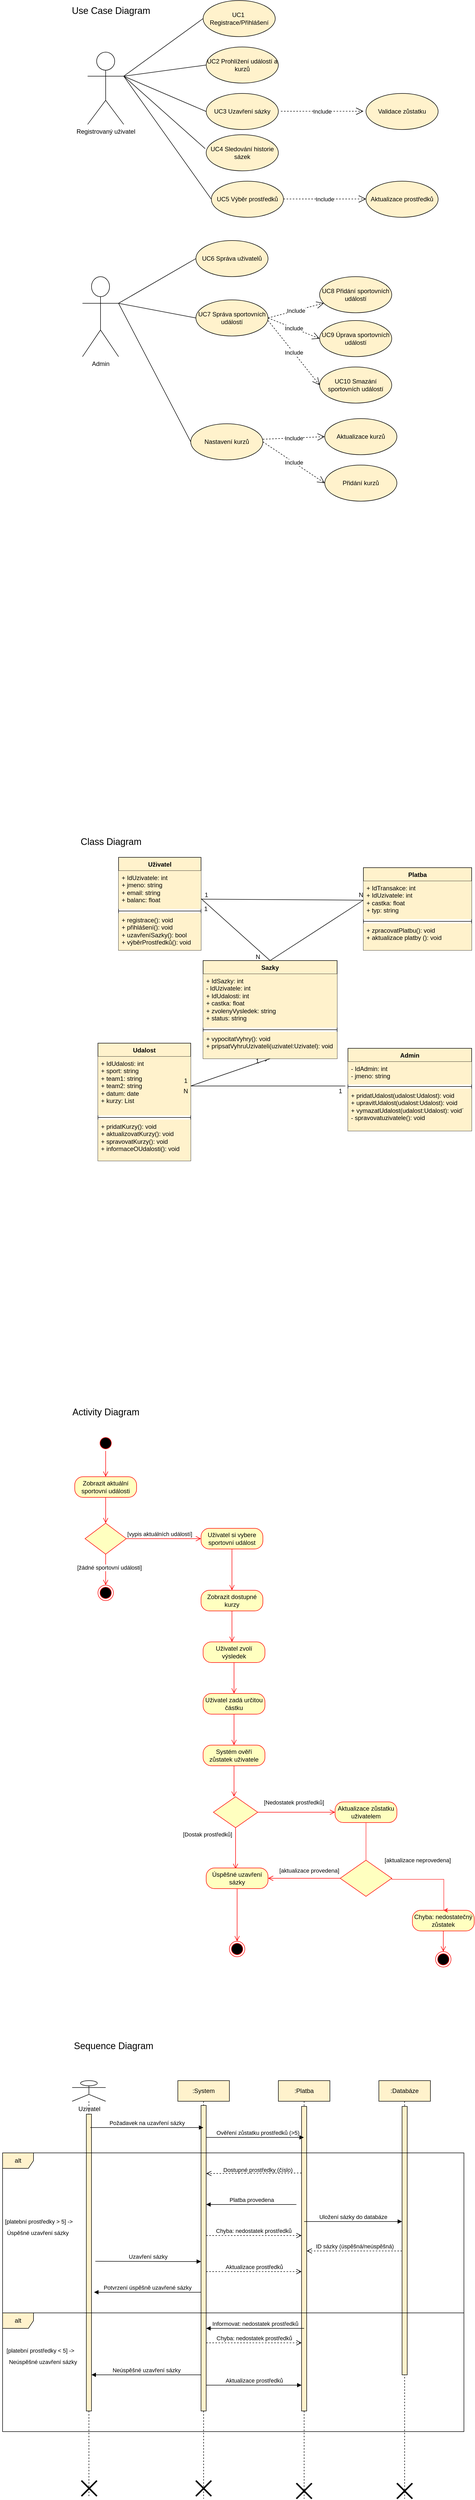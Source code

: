 <mxfile version="25.0.1">
  <diagram name="Stránka-1" id="xhgQTJRf3P9c8dVi5w57">
    <mxGraphModel dx="2021" dy="656" grid="1" gridSize="10" guides="1" tooltips="1" connect="1" arrows="1" fold="1" page="1" pageScale="1" pageWidth="827" pageHeight="1169" math="0" shadow="0">
      <root>
        <mxCell id="0" />
        <mxCell id="1" parent="0" />
        <mxCell id="zmwtU_DUCQi3g4KDLRlZ-1" value="Registrovaný uživatel" style="shape=umlActor;verticalLabelPosition=bottom;verticalAlign=top;html=1;outlineConnect=0;" parent="1" vertex="1">
          <mxGeometry x="50" y="120" width="70" height="140" as="geometry" />
        </mxCell>
        <mxCell id="zmwtU_DUCQi3g4KDLRlZ-2" value="" style="endArrow=none;html=1;rounded=0;exitX=1;exitY=0.333;exitDx=0;exitDy=0;exitPerimeter=0;entryX=0;entryY=0.5;entryDx=0;entryDy=0;" parent="1" source="zmwtU_DUCQi3g4KDLRlZ-1" target="zmwtU_DUCQi3g4KDLRlZ-4" edge="1">
          <mxGeometry width="50" height="50" relative="1" as="geometry">
            <mxPoint x="390" y="320" as="sourcePoint" />
            <mxPoint x="280" y="80" as="targetPoint" />
          </mxGeometry>
        </mxCell>
        <mxCell id="zmwtU_DUCQi3g4KDLRlZ-3" value="" style="endArrow=none;html=1;rounded=0;exitX=1;exitY=0.333;exitDx=0;exitDy=0;exitPerimeter=0;entryX=0;entryY=0.5;entryDx=0;entryDy=0;" parent="1" source="zmwtU_DUCQi3g4KDLRlZ-1" target="zmwtU_DUCQi3g4KDLRlZ-5" edge="1">
          <mxGeometry width="50" height="50" relative="1" as="geometry">
            <mxPoint x="120" y="130" as="sourcePoint" />
            <mxPoint x="280" y="200" as="targetPoint" />
          </mxGeometry>
        </mxCell>
        <mxCell id="zmwtU_DUCQi3g4KDLRlZ-4" value="UC1&amp;nbsp; Registrace/Přihlášení" style="ellipse;whiteSpace=wrap;html=1;fillColor=#FFF2CC;" parent="1" vertex="1">
          <mxGeometry x="274" y="20" width="140" height="70" as="geometry" />
        </mxCell>
        <mxCell id="zmwtU_DUCQi3g4KDLRlZ-5" value="UC2 Prohlížení událostí a kurzů" style="ellipse;whiteSpace=wrap;html=1;fillColor=#FFF2CC;" parent="1" vertex="1">
          <mxGeometry x="280" y="110" width="140" height="70" as="geometry" />
        </mxCell>
        <mxCell id="zmwtU_DUCQi3g4KDLRlZ-6" value="" style="endArrow=none;html=1;rounded=0;exitX=1;exitY=0.333;exitDx=0;exitDy=0;exitPerimeter=0;entryX=0;entryY=0.5;entryDx=0;entryDy=0;" parent="1" source="zmwtU_DUCQi3g4KDLRlZ-1" target="zmwtU_DUCQi3g4KDLRlZ-7" edge="1">
          <mxGeometry width="50" height="50" relative="1" as="geometry">
            <mxPoint x="120" y="130" as="sourcePoint" />
            <mxPoint x="280" y="220" as="targetPoint" />
          </mxGeometry>
        </mxCell>
        <mxCell id="zmwtU_DUCQi3g4KDLRlZ-8" value="" style="endArrow=none;html=1;rounded=0;exitX=1;exitY=0.333;exitDx=0;exitDy=0;exitPerimeter=0;entryX=-0.014;entryY=0.386;entryDx=0;entryDy=0;entryPerimeter=0;" parent="1" source="zmwtU_DUCQi3g4KDLRlZ-1" target="zmwtU_DUCQi3g4KDLRlZ-9" edge="1">
          <mxGeometry width="50" height="50" relative="1" as="geometry">
            <mxPoint x="390" y="320" as="sourcePoint" />
            <mxPoint x="280" y="290" as="targetPoint" />
          </mxGeometry>
        </mxCell>
        <mxCell id="zmwtU_DUCQi3g4KDLRlZ-9" value="UC4 Sledování historie sázek" style="ellipse;whiteSpace=wrap;html=1;fillColor=#FFF2CC;" parent="1" vertex="1">
          <mxGeometry x="280" y="280" width="140" height="70" as="geometry" />
        </mxCell>
        <mxCell id="zmwtU_DUCQi3g4KDLRlZ-10" value="UC5 Výběr prostředků" style="ellipse;whiteSpace=wrap;html=1;fillColor=#FFF2CC;" parent="1" vertex="1">
          <mxGeometry x="290" y="370" width="140" height="70" as="geometry" />
        </mxCell>
        <mxCell id="zmwtU_DUCQi3g4KDLRlZ-11" value="" style="endArrow=none;html=1;rounded=0;exitX=1;exitY=0.333;exitDx=0;exitDy=0;exitPerimeter=0;entryX=0;entryY=0.5;entryDx=0;entryDy=0;" parent="1" source="zmwtU_DUCQi3g4KDLRlZ-1" target="zmwtU_DUCQi3g4KDLRlZ-10" edge="1">
          <mxGeometry width="50" height="50" relative="1" as="geometry">
            <mxPoint x="390" y="320" as="sourcePoint" />
            <mxPoint x="440" y="270" as="targetPoint" />
          </mxGeometry>
        </mxCell>
        <mxCell id="zmwtU_DUCQi3g4KDLRlZ-12" value="Admin" style="shape=umlActor;verticalLabelPosition=bottom;verticalAlign=top;html=1;outlineConnect=0;" parent="1" vertex="1">
          <mxGeometry x="40" y="555" width="70" height="155" as="geometry" />
        </mxCell>
        <mxCell id="zmwtU_DUCQi3g4KDLRlZ-13" value="" style="endArrow=none;html=1;rounded=0;exitX=1;exitY=0.333;exitDx=0;exitDy=0;exitPerimeter=0;entryX=0;entryY=0.5;entryDx=0;entryDy=0;" parent="1" source="zmwtU_DUCQi3g4KDLRlZ-12" target="zmwtU_DUCQi3g4KDLRlZ-14" edge="1">
          <mxGeometry width="50" height="50" relative="1" as="geometry">
            <mxPoint x="390" y="620" as="sourcePoint" />
            <mxPoint x="290" y="560" as="targetPoint" />
          </mxGeometry>
        </mxCell>
        <mxCell id="zmwtU_DUCQi3g4KDLRlZ-14" value="UC6 Správa uživatelů" style="ellipse;whiteSpace=wrap;html=1;fillColor=#FFF2CC;" parent="1" vertex="1">
          <mxGeometry x="260" y="485" width="140" height="70" as="geometry" />
        </mxCell>
        <mxCell id="zmwtU_DUCQi3g4KDLRlZ-15" value="UC7 Správa sportovních událostí" style="ellipse;whiteSpace=wrap;html=1;fillColor=#FFF2CC;" parent="1" vertex="1">
          <mxGeometry x="260" y="600" width="140" height="70" as="geometry" />
        </mxCell>
        <mxCell id="zmwtU_DUCQi3g4KDLRlZ-16" value="Nastavení kurzů" style="ellipse;whiteSpace=wrap;html=1;fillColor=#FFF2CC;" parent="1" vertex="1">
          <mxGeometry x="250" y="840" width="140" height="70" as="geometry" />
        </mxCell>
        <mxCell id="zmwtU_DUCQi3g4KDLRlZ-17" value="" style="endArrow=none;html=1;rounded=0;exitX=1;exitY=0.333;exitDx=0;exitDy=0;exitPerimeter=0;entryX=0;entryY=0.5;entryDx=0;entryDy=0;" parent="1" source="zmwtU_DUCQi3g4KDLRlZ-12" target="zmwtU_DUCQi3g4KDLRlZ-15" edge="1">
          <mxGeometry width="50" height="50" relative="1" as="geometry">
            <mxPoint x="390" y="620" as="sourcePoint" />
            <mxPoint x="440" y="570" as="targetPoint" />
          </mxGeometry>
        </mxCell>
        <mxCell id="zmwtU_DUCQi3g4KDLRlZ-18" value="" style="endArrow=none;html=1;rounded=0;exitX=1;exitY=0.333;exitDx=0;exitDy=0;exitPerimeter=0;entryX=0;entryY=0.5;entryDx=0;entryDy=0;" parent="1" source="zmwtU_DUCQi3g4KDLRlZ-12" target="zmwtU_DUCQi3g4KDLRlZ-16" edge="1">
          <mxGeometry width="50" height="50" relative="1" as="geometry">
            <mxPoint x="390" y="620" as="sourcePoint" />
            <mxPoint x="440" y="570" as="targetPoint" />
          </mxGeometry>
        </mxCell>
        <mxCell id="zmwtU_DUCQi3g4KDLRlZ-19" value="Include" style="endArrow=open;endSize=12;dashed=1;html=1;rounded=0;exitX=1;exitY=0.5;exitDx=0;exitDy=0;" parent="1" source="zmwtU_DUCQi3g4KDLRlZ-15" target="zmwtU_DUCQi3g4KDLRlZ-20" edge="1">
          <mxGeometry x="0.001" width="160" relative="1" as="geometry">
            <mxPoint x="410" y="632" as="sourcePoint" />
            <mxPoint x="540" y="600" as="targetPoint" />
            <mxPoint as="offset" />
          </mxGeometry>
        </mxCell>
        <mxCell id="zmwtU_DUCQi3g4KDLRlZ-20" value="UC8 Přidání sportovních událostí" style="ellipse;whiteSpace=wrap;html=1;fillColor=#FFF2CC;" parent="1" vertex="1">
          <mxGeometry x="500" y="555" width="140" height="70" as="geometry" />
        </mxCell>
        <mxCell id="zmwtU_DUCQi3g4KDLRlZ-21" value="UC9 Úprava sportovních událostí" style="ellipse;whiteSpace=wrap;html=1;fillColor=#FFF2CC;" parent="1" vertex="1">
          <mxGeometry x="500" y="640" width="140" height="70" as="geometry" />
        </mxCell>
        <mxCell id="zmwtU_DUCQi3g4KDLRlZ-22" value="UC10 Smazání sportovních událostí" style="ellipse;whiteSpace=wrap;html=1;fillColor=#FFF2CC;" parent="1" vertex="1">
          <mxGeometry x="500" y="730" width="140" height="70" as="geometry" />
        </mxCell>
        <mxCell id="zmwtU_DUCQi3g4KDLRlZ-24" value="Include" style="endArrow=open;endSize=12;dashed=1;html=1;rounded=0;exitX=1;exitY=0.5;exitDx=0;exitDy=0;entryX=0;entryY=0.5;entryDx=0;entryDy=0;" parent="1" source="zmwtU_DUCQi3g4KDLRlZ-15" target="zmwtU_DUCQi3g4KDLRlZ-21" edge="1">
          <mxGeometry width="160" relative="1" as="geometry">
            <mxPoint x="330" y="690" as="sourcePoint" />
            <mxPoint x="490" y="690" as="targetPoint" />
          </mxGeometry>
        </mxCell>
        <mxCell id="zmwtU_DUCQi3g4KDLRlZ-25" value="Include" style="endArrow=open;endSize=12;dashed=1;html=1;rounded=0;entryX=0;entryY=0.5;entryDx=0;entryDy=0;" parent="1" target="zmwtU_DUCQi3g4KDLRlZ-22" edge="1">
          <mxGeometry width="160" relative="1" as="geometry">
            <mxPoint x="400" y="640" as="sourcePoint" />
            <mxPoint x="490" y="690" as="targetPoint" />
          </mxGeometry>
        </mxCell>
        <mxCell id="zmwtU_DUCQi3g4KDLRlZ-27" value="Uživatel" style="swimlane;fontStyle=1;align=center;verticalAlign=top;childLayout=stackLayout;horizontal=1;startSize=26;horizontalStack=0;resizeParent=1;resizeParentMax=0;resizeLast=0;collapsible=1;marginBottom=0;whiteSpace=wrap;html=1;fillColor=#FFF2CC;" parent="1" vertex="1">
          <mxGeometry x="110" y="1680" width="160" height="180" as="geometry" />
        </mxCell>
        <mxCell id="zmwtU_DUCQi3g4KDLRlZ-28" value="+ IdUzivatele: int&lt;div&gt;+ jmeno: string&lt;/div&gt;&lt;div&gt;+ email: string&lt;/div&gt;&lt;div&gt;+ balanc: float&lt;/div&gt;" style="text;strokeColor=none;fillColor=#FFF2CC;align=left;verticalAlign=top;spacingLeft=4;spacingRight=4;overflow=hidden;rotatable=0;points=[[0,0.5],[1,0.5]];portConstraint=eastwest;whiteSpace=wrap;html=1;" parent="zmwtU_DUCQi3g4KDLRlZ-27" vertex="1">
          <mxGeometry y="26" width="160" height="74" as="geometry" />
        </mxCell>
        <mxCell id="zmwtU_DUCQi3g4KDLRlZ-29" value="" style="line;strokeWidth=1;fillColor=none;align=left;verticalAlign=middle;spacingTop=-1;spacingLeft=3;spacingRight=3;rotatable=0;labelPosition=right;points=[];portConstraint=eastwest;strokeColor=inherit;" parent="zmwtU_DUCQi3g4KDLRlZ-27" vertex="1">
          <mxGeometry y="100" width="160" height="8" as="geometry" />
        </mxCell>
        <mxCell id="zmwtU_DUCQi3g4KDLRlZ-30" value="+ registrace(): void&lt;div&gt;+ přihlášení(): void&lt;/div&gt;&lt;div&gt;+ uzavřeníSazky(): bool&lt;/div&gt;&lt;div&gt;+ výběrProstředků(): void&lt;/div&gt;" style="text;strokeColor=none;fillColor=#FFF2CC;align=left;verticalAlign=top;spacingLeft=4;spacingRight=4;overflow=hidden;rotatable=0;points=[[0,0.5],[1,0.5]];portConstraint=eastwest;whiteSpace=wrap;html=1;" parent="zmwtU_DUCQi3g4KDLRlZ-27" vertex="1">
          <mxGeometry y="108" width="160" height="72" as="geometry" />
        </mxCell>
        <mxCell id="k0_9WQyzkqiFQMviiKQO-1" value="Udalost" style="swimlane;fontStyle=1;align=center;verticalAlign=top;childLayout=stackLayout;horizontal=1;startSize=26;horizontalStack=0;resizeParent=1;resizeParentMax=0;resizeLast=0;collapsible=1;marginBottom=0;whiteSpace=wrap;html=1;fillColor=#FFF2CC;" parent="1" vertex="1">
          <mxGeometry x="70" y="2040" width="180" height="228" as="geometry" />
        </mxCell>
        <mxCell id="k0_9WQyzkqiFQMviiKQO-2" value="+ IdUdalosti: int&lt;div&gt;+ sport: string&lt;/div&gt;&lt;div&gt;+ team1: string&lt;/div&gt;&lt;div&gt;+ team2: string&lt;/div&gt;&lt;div&gt;+ datum: date&lt;/div&gt;&lt;div&gt;+ kurzy: List&lt;/div&gt;&lt;div&gt;&lt;div&gt;&lt;br&gt;&lt;/div&gt;&lt;/div&gt;" style="text;strokeColor=none;fillColor=#FFF2CC;align=left;verticalAlign=top;spacingLeft=4;spacingRight=4;overflow=hidden;rotatable=0;points=[[0,0.5],[1,0.5]];portConstraint=eastwest;whiteSpace=wrap;html=1;" parent="k0_9WQyzkqiFQMviiKQO-1" vertex="1">
          <mxGeometry y="26" width="180" height="114" as="geometry" />
        </mxCell>
        <mxCell id="k0_9WQyzkqiFQMviiKQO-3" value="" style="line;strokeWidth=1;fillColor=none;align=left;verticalAlign=middle;spacingTop=-1;spacingLeft=3;spacingRight=3;rotatable=0;labelPosition=right;points=[];portConstraint=eastwest;strokeColor=inherit;" parent="k0_9WQyzkqiFQMviiKQO-1" vertex="1">
          <mxGeometry y="140" width="180" height="8" as="geometry" />
        </mxCell>
        <mxCell id="k0_9WQyzkqiFQMviiKQO-4" value="+ pridatKurzy(): void&lt;div&gt;+ aktualizovatKurzy(): void&lt;/div&gt;&lt;div&gt;+ spravovatKurzy(): void&lt;/div&gt;&lt;div&gt;+ informaceOUdalosti(): void&lt;/div&gt;" style="text;strokeColor=none;fillColor=#FFF2CC;align=left;verticalAlign=top;spacingLeft=4;spacingRight=4;overflow=hidden;rotatable=0;points=[[0,0.5],[1,0.5]];portConstraint=eastwest;whiteSpace=wrap;html=1;" parent="k0_9WQyzkqiFQMviiKQO-1" vertex="1">
          <mxGeometry y="148" width="180" height="80" as="geometry" />
        </mxCell>
        <mxCell id="k0_9WQyzkqiFQMviiKQO-5" value="Sazky" style="swimlane;fontStyle=1;align=center;verticalAlign=top;childLayout=stackLayout;horizontal=1;startSize=26;horizontalStack=0;resizeParent=1;resizeParentMax=0;resizeLast=0;collapsible=1;marginBottom=0;whiteSpace=wrap;html=1;fillColor=#FFF2CC;" parent="1" vertex="1">
          <mxGeometry x="274" y="1880" width="260" height="190" as="geometry" />
        </mxCell>
        <mxCell id="k0_9WQyzkqiFQMviiKQO-6" value="+ IdSazky: int&amp;nbsp;&lt;div&gt;- IdUzivatele: int&lt;br&gt;&lt;/div&gt;&lt;div&gt;+ IdUdalosti: int&lt;br&gt;&lt;/div&gt;&lt;div&gt;+ castka: float&lt;br&gt;&lt;/div&gt;&lt;div&gt;+ zvolenyVysledek: string&lt;br&gt;&lt;/div&gt;&lt;div&gt;+ status: string&lt;/div&gt;" style="text;strokeColor=none;fillColor=#FFF2CC;align=left;verticalAlign=top;spacingLeft=4;spacingRight=4;overflow=hidden;rotatable=0;points=[[0,0.5],[1,0.5]];portConstraint=eastwest;whiteSpace=wrap;html=1;" parent="k0_9WQyzkqiFQMviiKQO-5" vertex="1">
          <mxGeometry y="26" width="260" height="104" as="geometry" />
        </mxCell>
        <mxCell id="k0_9WQyzkqiFQMviiKQO-7" value="" style="line;strokeWidth=1;fillColor=none;align=left;verticalAlign=middle;spacingTop=-1;spacingLeft=3;spacingRight=3;rotatable=0;labelPosition=right;points=[];portConstraint=eastwest;strokeColor=inherit;" parent="k0_9WQyzkqiFQMviiKQO-5" vertex="1">
          <mxGeometry y="130" width="260" height="8" as="geometry" />
        </mxCell>
        <mxCell id="k0_9WQyzkqiFQMviiKQO-8" value="+ vypocitatVyhry(): void&lt;div&gt;+ pripsatVyhruUzivateli(uzivatel:Uzivatel): void&lt;/div&gt;" style="text;strokeColor=none;fillColor=#FFF2CC;align=left;verticalAlign=top;spacingLeft=4;spacingRight=4;overflow=hidden;rotatable=0;points=[[0,0.5],[1,0.5]];portConstraint=eastwest;whiteSpace=wrap;html=1;" parent="k0_9WQyzkqiFQMviiKQO-5" vertex="1">
          <mxGeometry y="138" width="260" height="52" as="geometry" />
        </mxCell>
        <mxCell id="k0_9WQyzkqiFQMviiKQO-9" value="Admin" style="swimlane;fontStyle=1;align=center;verticalAlign=top;childLayout=stackLayout;horizontal=1;startSize=26;horizontalStack=0;resizeParent=1;resizeParentMax=0;resizeLast=0;collapsible=1;marginBottom=0;whiteSpace=wrap;html=1;fillColor=#FFF2CC;" parent="1" vertex="1">
          <mxGeometry x="555" y="2050" width="240" height="160" as="geometry" />
        </mxCell>
        <mxCell id="k0_9WQyzkqiFQMviiKQO-10" value="- IdAdmin: int&lt;br&gt;&lt;div&gt;&lt;span style=&quot;background-color: initial;&quot;&gt;- jmeno: string&lt;/span&gt;&lt;span style=&quot;background-color: initial;&quot;&gt;&amp;nbsp;&lt;/span&gt;&lt;/div&gt;" style="text;strokeColor=none;fillColor=#FFF2CC;align=left;verticalAlign=top;spacingLeft=4;spacingRight=4;overflow=hidden;rotatable=0;points=[[0,0.5],[1,0.5]];portConstraint=eastwest;whiteSpace=wrap;html=1;" parent="k0_9WQyzkqiFQMviiKQO-9" vertex="1">
          <mxGeometry y="26" width="240" height="44" as="geometry" />
        </mxCell>
        <mxCell id="k0_9WQyzkqiFQMviiKQO-11" value="" style="line;strokeWidth=1;fillColor=none;align=left;verticalAlign=middle;spacingTop=-1;spacingLeft=3;spacingRight=3;rotatable=0;labelPosition=right;points=[];portConstraint=eastwest;strokeColor=inherit;" parent="k0_9WQyzkqiFQMviiKQO-9" vertex="1">
          <mxGeometry y="70" width="240" height="8" as="geometry" />
        </mxCell>
        <mxCell id="k0_9WQyzkqiFQMviiKQO-12" value="+ pridatUdalost(udalost:Udalost): void&lt;div&gt;+ upravitUdalost(udalost:Udalost): void&lt;br&gt;&lt;/div&gt;&lt;div&gt;+ vymazatUdalost(udalost:Udalost): void´&lt;/div&gt;&lt;div&gt;- spravovatuzivatele(): void&lt;/div&gt;" style="text;strokeColor=none;fillColor=#FFF2CC;align=left;verticalAlign=top;spacingLeft=4;spacingRight=4;overflow=hidden;rotatable=0;points=[[0,0.5],[1,0.5]];portConstraint=eastwest;whiteSpace=wrap;html=1;" parent="k0_9WQyzkqiFQMviiKQO-9" vertex="1">
          <mxGeometry y="78" width="240" height="82" as="geometry" />
        </mxCell>
        <mxCell id="k0_9WQyzkqiFQMviiKQO-13" value="Platba" style="swimlane;fontStyle=1;align=center;verticalAlign=top;childLayout=stackLayout;horizontal=1;startSize=26;horizontalStack=0;resizeParent=1;resizeParentMax=0;resizeLast=0;collapsible=1;marginBottom=0;whiteSpace=wrap;html=1;fillColor=#FFF2CC;" parent="1" vertex="1">
          <mxGeometry x="585" y="1700" width="210" height="160" as="geometry" />
        </mxCell>
        <mxCell id="k0_9WQyzkqiFQMviiKQO-14" value="+ IdTransakce: int&lt;br&gt;&lt;div&gt;&lt;span style=&quot;background-color: initial;&quot;&gt;+ IdUzivatele: int&lt;/span&gt;&lt;/div&gt;&lt;div&gt;&lt;span style=&quot;background-color: initial;&quot;&gt;+ castka: float&lt;/span&gt;&lt;/div&gt;&lt;div&gt;&lt;span style=&quot;background-color: initial;&quot;&gt;+ typ: string&lt;/span&gt;&lt;/div&gt;" style="text;strokeColor=none;fillColor=#FFF2CC;align=left;verticalAlign=top;spacingLeft=4;spacingRight=4;overflow=hidden;rotatable=0;points=[[0,0.5],[1,0.5]];portConstraint=eastwest;whiteSpace=wrap;html=1;" parent="k0_9WQyzkqiFQMviiKQO-13" vertex="1">
          <mxGeometry y="26" width="210" height="74" as="geometry" />
        </mxCell>
        <mxCell id="k0_9WQyzkqiFQMviiKQO-15" value="" style="line;strokeWidth=1;fillColor=none;align=left;verticalAlign=middle;spacingTop=-1;spacingLeft=3;spacingRight=3;rotatable=0;labelPosition=right;points=[];portConstraint=eastwest;strokeColor=inherit;" parent="k0_9WQyzkqiFQMviiKQO-13" vertex="1">
          <mxGeometry y="100" width="210" height="8" as="geometry" />
        </mxCell>
        <mxCell id="k0_9WQyzkqiFQMviiKQO-16" value="+ zpracovatPlatbu(): void&lt;div&gt;+ aktualizace platby (): void&lt;/div&gt;" style="text;strokeColor=none;fillColor=#FFF2CC;align=left;verticalAlign=top;spacingLeft=4;spacingRight=4;overflow=hidden;rotatable=0;points=[[0,0.5],[1,0.5]];portConstraint=eastwest;whiteSpace=wrap;html=1;" parent="k0_9WQyzkqiFQMviiKQO-13" vertex="1">
          <mxGeometry y="108" width="210" height="52" as="geometry" />
        </mxCell>
        <mxCell id="k0_9WQyzkqiFQMviiKQO-17" value="&lt;font style=&quot;font-size: 18px;&quot;&gt;Activity Diagram&lt;/font&gt;" style="text;html=1;align=center;verticalAlign=middle;resizable=0;points=[];autosize=1;strokeColor=none;fillColor=none;" parent="1" vertex="1">
          <mxGeometry x="10" y="2735" width="150" height="40" as="geometry" />
        </mxCell>
        <mxCell id="k0_9WQyzkqiFQMviiKQO-18" value="" style="ellipse;html=1;shape=startState;fillColor=#000000;strokeColor=#ff0000;" parent="1" vertex="1">
          <mxGeometry x="70" y="2800" width="30" height="30" as="geometry" />
        </mxCell>
        <mxCell id="k0_9WQyzkqiFQMviiKQO-19" value="" style="edgeStyle=orthogonalEdgeStyle;html=1;verticalAlign=bottom;endArrow=open;endSize=8;strokeColor=#ff0000;rounded=0;" parent="1" source="k0_9WQyzkqiFQMviiKQO-18" edge="1">
          <mxGeometry relative="1" as="geometry">
            <mxPoint x="85" y="2880" as="targetPoint" />
          </mxGeometry>
        </mxCell>
        <mxCell id="k0_9WQyzkqiFQMviiKQO-21" value="Zobrazit aktuální sportovní události" style="rounded=1;whiteSpace=wrap;html=1;arcSize=40;fontColor=#000000;fillColor=#ffffc0;strokeColor=#ff0000;" parent="1" vertex="1">
          <mxGeometry x="25" y="2880" width="120" height="40" as="geometry" />
        </mxCell>
        <mxCell id="k0_9WQyzkqiFQMviiKQO-22" value="" style="edgeStyle=orthogonalEdgeStyle;html=1;verticalAlign=bottom;endArrow=open;endSize=8;strokeColor=#ff0000;rounded=0;" parent="1" source="k0_9WQyzkqiFQMviiKQO-21" edge="1">
          <mxGeometry relative="1" as="geometry">
            <mxPoint x="85" y="2970" as="targetPoint" />
          </mxGeometry>
        </mxCell>
        <mxCell id="k0_9WQyzkqiFQMviiKQO-27" value="" style="rhombus;whiteSpace=wrap;html=1;fontColor=#000000;fillColor=#ffffc0;strokeColor=#ff0000;" parent="1" vertex="1">
          <mxGeometry x="45" y="2970" width="80" height="60" as="geometry" />
        </mxCell>
        <mxCell id="k0_9WQyzkqiFQMviiKQO-28" value="[vypis aktuálních událostí]" style="edgeStyle=orthogonalEdgeStyle;html=1;align=left;verticalAlign=bottom;endArrow=open;endSize=8;strokeColor=#ff0000;rounded=0;" parent="1" source="k0_9WQyzkqiFQMviiKQO-27" edge="1">
          <mxGeometry x="-1" relative="1" as="geometry">
            <mxPoint x="270" y="3000" as="targetPoint" />
          </mxGeometry>
        </mxCell>
        <mxCell id="k0_9WQyzkqiFQMviiKQO-29" value="" style="edgeStyle=orthogonalEdgeStyle;html=1;align=left;verticalAlign=top;endArrow=open;endSize=8;strokeColor=#ff0000;rounded=0;" parent="1" source="k0_9WQyzkqiFQMviiKQO-27" edge="1">
          <mxGeometry x="-1" relative="1" as="geometry">
            <mxPoint x="85" y="3090" as="targetPoint" />
          </mxGeometry>
        </mxCell>
        <mxCell id="k0_9WQyzkqiFQMviiKQO-30" value="[žádné sportovní události]" style="edgeLabel;html=1;align=center;verticalAlign=middle;resizable=0;points=[];" parent="k0_9WQyzkqiFQMviiKQO-29" vertex="1" connectable="0">
          <mxGeometry x="-0.161" y="7" relative="1" as="geometry">
            <mxPoint as="offset" />
          </mxGeometry>
        </mxCell>
        <mxCell id="k0_9WQyzkqiFQMviiKQO-31" value="" style="ellipse;html=1;shape=endState;fillColor=#000000;strokeColor=#ff0000;" parent="1" vertex="1">
          <mxGeometry x="70" y="3090" width="30" height="30" as="geometry" />
        </mxCell>
        <mxCell id="k0_9WQyzkqiFQMviiKQO-37" value="Uživatel si vybere sportovní událost" style="rounded=1;whiteSpace=wrap;html=1;arcSize=40;fontColor=#000000;fillColor=#ffffc0;strokeColor=#ff0000;" parent="1" vertex="1">
          <mxGeometry x="270" y="2980" width="120" height="40" as="geometry" />
        </mxCell>
        <mxCell id="k0_9WQyzkqiFQMviiKQO-38" value="" style="edgeStyle=orthogonalEdgeStyle;html=1;verticalAlign=bottom;endArrow=open;endSize=8;strokeColor=#ff0000;rounded=0;" parent="1" source="k0_9WQyzkqiFQMviiKQO-37" edge="1">
          <mxGeometry relative="1" as="geometry">
            <mxPoint x="330" y="3100" as="targetPoint" />
          </mxGeometry>
        </mxCell>
        <mxCell id="k0_9WQyzkqiFQMviiKQO-40" value="Zobrazit dostupné kurzy" style="rounded=1;whiteSpace=wrap;html=1;arcSize=40;fontColor=#000000;fillColor=#ffffc0;strokeColor=#ff0000;" parent="1" vertex="1">
          <mxGeometry x="270" y="3100" width="120" height="40" as="geometry" />
        </mxCell>
        <mxCell id="k0_9WQyzkqiFQMviiKQO-41" value="" style="edgeStyle=orthogonalEdgeStyle;html=1;verticalAlign=bottom;endArrow=open;endSize=8;strokeColor=#ff0000;rounded=0;" parent="1" source="k0_9WQyzkqiFQMviiKQO-40" edge="1">
          <mxGeometry relative="1" as="geometry">
            <mxPoint x="330" y="3200" as="targetPoint" />
          </mxGeometry>
        </mxCell>
        <mxCell id="k0_9WQyzkqiFQMviiKQO-42" value="Uživatel zvolí výsledek" style="rounded=1;whiteSpace=wrap;html=1;arcSize=40;fontColor=#000000;fillColor=#ffffc0;strokeColor=#ff0000;" parent="1" vertex="1">
          <mxGeometry x="274" y="3200" width="120" height="40" as="geometry" />
        </mxCell>
        <mxCell id="k0_9WQyzkqiFQMviiKQO-43" value="" style="edgeStyle=orthogonalEdgeStyle;html=1;verticalAlign=bottom;endArrow=open;endSize=8;strokeColor=#ff0000;rounded=0;" parent="1" source="k0_9WQyzkqiFQMviiKQO-42" edge="1">
          <mxGeometry relative="1" as="geometry">
            <mxPoint x="334" y="3300" as="targetPoint" />
          </mxGeometry>
        </mxCell>
        <mxCell id="k0_9WQyzkqiFQMviiKQO-44" value="Uživatel zadá určitou částku" style="rounded=1;whiteSpace=wrap;html=1;arcSize=40;fontColor=#000000;fillColor=#ffffc0;strokeColor=#ff0000;" parent="1" vertex="1">
          <mxGeometry x="274" y="3300" width="120" height="40" as="geometry" />
        </mxCell>
        <mxCell id="k0_9WQyzkqiFQMviiKQO-45" value="" style="edgeStyle=orthogonalEdgeStyle;html=1;verticalAlign=bottom;endArrow=open;endSize=8;strokeColor=#ff0000;rounded=0;" parent="1" source="k0_9WQyzkqiFQMviiKQO-44" edge="1">
          <mxGeometry relative="1" as="geometry">
            <mxPoint x="334" y="3400" as="targetPoint" />
          </mxGeometry>
        </mxCell>
        <mxCell id="k0_9WQyzkqiFQMviiKQO-46" value="Systém ověří zůstatek uživatele" style="rounded=1;whiteSpace=wrap;html=1;arcSize=40;fontColor=#000000;fillColor=#ffffc0;strokeColor=#ff0000;" parent="1" vertex="1">
          <mxGeometry x="274" y="3400" width="120" height="40" as="geometry" />
        </mxCell>
        <mxCell id="k0_9WQyzkqiFQMviiKQO-47" value="" style="edgeStyle=orthogonalEdgeStyle;html=1;verticalAlign=bottom;endArrow=open;endSize=8;strokeColor=#ff0000;rounded=0;" parent="1" source="k0_9WQyzkqiFQMviiKQO-46" edge="1">
          <mxGeometry relative="1" as="geometry">
            <mxPoint x="334" y="3500" as="targetPoint" />
          </mxGeometry>
        </mxCell>
        <mxCell id="k0_9WQyzkqiFQMviiKQO-48" value="" style="rhombus;whiteSpace=wrap;html=1;fontColor=#000000;fillColor=#ffffc0;strokeColor=#ff0000;" parent="1" vertex="1">
          <mxGeometry x="294" y="3500" width="86" height="60" as="geometry" />
        </mxCell>
        <mxCell id="k0_9WQyzkqiFQMviiKQO-49" value="[Nedostatek prostředků]" style="edgeStyle=orthogonalEdgeStyle;html=1;align=left;verticalAlign=bottom;endArrow=open;endSize=8;strokeColor=#ff0000;rounded=0;entryX=0;entryY=0.5;entryDx=0;entryDy=0;" parent="1" source="k0_9WQyzkqiFQMviiKQO-48" target="k0_9WQyzkqiFQMviiKQO-52" edge="1">
          <mxGeometry x="-0.867" y="10" relative="1" as="geometry">
            <mxPoint x="510" y="3530" as="targetPoint" />
            <mxPoint as="offset" />
          </mxGeometry>
        </mxCell>
        <mxCell id="k0_9WQyzkqiFQMviiKQO-50" value="[Dostak prostředků]" style="edgeStyle=orthogonalEdgeStyle;html=1;align=left;verticalAlign=top;endArrow=open;endSize=8;strokeColor=#ff0000;rounded=0;" parent="1" source="k0_9WQyzkqiFQMviiKQO-48" edge="1">
          <mxGeometry x="-1" y="-104" relative="1" as="geometry">
            <mxPoint x="337" y="3640" as="targetPoint" />
            <mxPoint as="offset" />
          </mxGeometry>
        </mxCell>
        <mxCell id="k0_9WQyzkqiFQMviiKQO-52" value="Aktualizace zůstatku uživatelem" style="rounded=1;whiteSpace=wrap;html=1;arcSize=40;fontColor=#000000;fillColor=#ffffc0;strokeColor=#ff0000;" parent="1" vertex="1">
          <mxGeometry x="530" y="3510" width="120" height="40" as="geometry" />
        </mxCell>
        <mxCell id="k0_9WQyzkqiFQMviiKQO-55" value="" style="endArrow=none;html=1;rounded=0;entryX=0.5;entryY=1;entryDx=0;entryDy=0;fillColor=#FF3333;strokeColor=#FF3333;exitX=0.5;exitY=0;exitDx=0;exitDy=0;" parent="1" source="k0_9WQyzkqiFQMviiKQO-61" target="k0_9WQyzkqiFQMviiKQO-52" edge="1">
          <mxGeometry width="50" height="50" relative="1" as="geometry">
            <mxPoint x="590" y="3620" as="sourcePoint" />
            <mxPoint x="480" y="3510" as="targetPoint" />
          </mxGeometry>
        </mxCell>
        <mxCell id="k0_9WQyzkqiFQMviiKQO-57" value="Chyba: nedostatečný zůstatek" style="rounded=1;whiteSpace=wrap;html=1;arcSize=40;fontColor=#000000;fillColor=#ffffc0;strokeColor=#ff0000;" parent="1" vertex="1">
          <mxGeometry x="680" y="3720" width="120" height="40" as="geometry" />
        </mxCell>
        <mxCell id="k0_9WQyzkqiFQMviiKQO-58" value="" style="edgeStyle=orthogonalEdgeStyle;html=1;verticalAlign=bottom;endArrow=open;endSize=8;strokeColor=#ff0000;rounded=0;" parent="1" source="k0_9WQyzkqiFQMviiKQO-57" edge="1">
          <mxGeometry relative="1" as="geometry">
            <mxPoint x="740" y="3800" as="targetPoint" />
            <Array as="points">
              <mxPoint x="740" y="3790" />
            </Array>
          </mxGeometry>
        </mxCell>
        <mxCell id="k0_9WQyzkqiFQMviiKQO-65" style="edgeStyle=orthogonalEdgeStyle;rounded=0;orthogonalLoop=1;jettySize=auto;html=1;exitX=1;exitY=0.5;exitDx=0;exitDy=0;strokeColor=#FF3333;entryX=0.5;entryY=0;entryDx=0;entryDy=0;" parent="1" source="k0_9WQyzkqiFQMviiKQO-61" target="k0_9WQyzkqiFQMviiKQO-57" edge="1">
          <mxGeometry relative="1" as="geometry">
            <mxPoint x="740" y="3690" as="targetPoint" />
            <Array as="points">
              <mxPoint x="640" y="3660" />
              <mxPoint x="741" y="3660" />
            </Array>
          </mxGeometry>
        </mxCell>
        <mxCell id="k0_9WQyzkqiFQMviiKQO-61" value="" style="rhombus;whiteSpace=wrap;html=1;fontColor=#000000;fillColor=#ffffc0;strokeColor=#ff0000;" parent="1" vertex="1">
          <mxGeometry x="540" y="3623" width="100" height="70" as="geometry" />
        </mxCell>
        <mxCell id="k0_9WQyzkqiFQMviiKQO-63" value="[aktualizace provedena]" style="edgeStyle=orthogonalEdgeStyle;html=1;align=left;verticalAlign=top;endArrow=open;endSize=8;strokeColor=#ff0000;rounded=0;entryX=1;entryY=0.5;entryDx=0;entryDy=0;" parent="1" source="k0_9WQyzkqiFQMviiKQO-61" target="k0_9WQyzkqiFQMviiKQO-69" edge="1">
          <mxGeometry x="0.714" y="-28" relative="1" as="geometry">
            <mxPoint x="400" y="3640" as="targetPoint" />
            <mxPoint as="offset" />
          </mxGeometry>
        </mxCell>
        <mxCell id="k0_9WQyzkqiFQMviiKQO-66" value="&lt;font style=&quot;font-size: 11px;&quot;&gt;[aktualizace neprovedena]&lt;/font&gt;" style="text;html=1;align=center;verticalAlign=middle;resizable=0;points=[];autosize=1;strokeColor=none;fillColor=none;" parent="1" vertex="1">
          <mxGeometry x="615" y="3608" width="150" height="30" as="geometry" />
        </mxCell>
        <mxCell id="k0_9WQyzkqiFQMviiKQO-67" value="" style="ellipse;html=1;shape=endState;fillColor=#000000;strokeColor=#ff0000;" parent="1" vertex="1">
          <mxGeometry x="725" y="3800" width="30" height="30" as="geometry" />
        </mxCell>
        <mxCell id="k0_9WQyzkqiFQMviiKQO-69" value="Úspěšné uzavření sázky" style="rounded=1;whiteSpace=wrap;html=1;arcSize=40;fontColor=#000000;fillColor=#ffffc0;strokeColor=#ff0000;" parent="1" vertex="1">
          <mxGeometry x="280" y="3638" width="120" height="40" as="geometry" />
        </mxCell>
        <mxCell id="k0_9WQyzkqiFQMviiKQO-70" value="" style="edgeStyle=orthogonalEdgeStyle;html=1;verticalAlign=bottom;endArrow=open;endSize=8;strokeColor=#ff0000;rounded=0;" parent="1" source="k0_9WQyzkqiFQMviiKQO-69" edge="1">
          <mxGeometry relative="1" as="geometry">
            <mxPoint x="340" y="3780" as="targetPoint" />
          </mxGeometry>
        </mxCell>
        <mxCell id="k0_9WQyzkqiFQMviiKQO-72" value="" style="ellipse;html=1;shape=endState;fillColor=#000000;strokeColor=#ff0000;" parent="1" vertex="1">
          <mxGeometry x="325" y="3780" width="30" height="30" as="geometry" />
        </mxCell>
        <mxCell id="k0_9WQyzkqiFQMviiKQO-73" value="&lt;font style=&quot;font-size: 18px;&quot;&gt;Sequence Diagram&lt;/font&gt;" style="text;html=1;align=center;verticalAlign=middle;resizable=0;points=[];autosize=1;strokeColor=none;fillColor=none;" parent="1" vertex="1">
          <mxGeometry x="10" y="3963" width="180" height="40" as="geometry" />
        </mxCell>
        <mxCell id="k0_9WQyzkqiFQMviiKQO-82" value="" style="shape=umlLifeline;perimeter=lifelinePerimeter;whiteSpace=wrap;html=1;container=1;dropTarget=0;collapsible=0;recursiveResize=0;outlineConnect=0;portConstraint=eastwest;newEdgeStyle={&quot;curved&quot;:0,&quot;rounded&quot;:0};participant=umlActor;" parent="1" vertex="1">
          <mxGeometry x="20" y="4050" width="65" height="805" as="geometry" />
        </mxCell>
        <mxCell id="k0_9WQyzkqiFQMviiKQO-97" value="" style="html=1;points=[[0,0,0,0,5],[0,1,0,0,-5],[1,0,0,0,5],[1,1,0,0,-5]];perimeter=orthogonalPerimeter;outlineConnect=0;targetShapes=umlLifeline;portConstraint=eastwest;newEdgeStyle={&quot;curved&quot;:0,&quot;rounded&quot;:0};fillColor=#FFF2CC;" parent="k0_9WQyzkqiFQMviiKQO-82" vertex="1">
          <mxGeometry x="27.5" y="65" width="10" height="575" as="geometry" />
        </mxCell>
        <mxCell id="k0_9WQyzkqiFQMviiKQO-124" value="" style="shape=umlDestroy;whiteSpace=wrap;html=1;strokeWidth=3;targetShapes=umlLifeline;" parent="k0_9WQyzkqiFQMviiKQO-82" vertex="1">
          <mxGeometry x="18" y="775" width="30" height="30" as="geometry" />
        </mxCell>
        <mxCell id="k0_9WQyzkqiFQMviiKQO-83" value="Uzivatel" style="text;html=1;align=center;verticalAlign=middle;resizable=0;points=[];autosize=1;strokeColor=none;fillColor=none;" parent="1" vertex="1">
          <mxGeometry x="17.5" y="4090" width="70" height="30" as="geometry" />
        </mxCell>
        <mxCell id="k0_9WQyzkqiFQMviiKQO-85" value=":Platba" style="shape=umlLifeline;perimeter=lifelinePerimeter;whiteSpace=wrap;html=1;container=1;dropTarget=0;collapsible=0;recursiveResize=0;outlineConnect=0;portConstraint=eastwest;newEdgeStyle={&quot;curved&quot;:0,&quot;rounded&quot;:0};fillColor=#FFF2CC;" parent="1" vertex="1">
          <mxGeometry x="420" y="4050" width="100" height="810" as="geometry" />
        </mxCell>
        <mxCell id="k0_9WQyzkqiFQMviiKQO-99" value="" style="html=1;points=[[0,0,0,0,5],[0,1,0,0,-5],[1,0,0,0,5],[1,1,0,0,-5]];perimeter=orthogonalPerimeter;outlineConnect=0;targetShapes=umlLifeline;portConstraint=eastwest;newEdgeStyle={&quot;curved&quot;:0,&quot;rounded&quot;:0};fillColor=#FFF2CC;" parent="k0_9WQyzkqiFQMviiKQO-85" vertex="1">
          <mxGeometry x="45" y="50" width="10" height="590" as="geometry" />
        </mxCell>
        <mxCell id="k0_9WQyzkqiFQMviiKQO-126" value="" style="shape=umlDestroy;whiteSpace=wrap;html=1;strokeWidth=3;targetShapes=umlLifeline;" parent="k0_9WQyzkqiFQMviiKQO-85" vertex="1">
          <mxGeometry x="35" y="780" width="30" height="30" as="geometry" />
        </mxCell>
        <mxCell id="k0_9WQyzkqiFQMviiKQO-86" value=":System" style="shape=umlLifeline;perimeter=lifelinePerimeter;whiteSpace=wrap;html=1;container=1;dropTarget=0;collapsible=0;recursiveResize=0;outlineConnect=0;portConstraint=eastwest;newEdgeStyle={&quot;curved&quot;:0,&quot;rounded&quot;:0};fillColor=#FFF2CC;" parent="1" vertex="1">
          <mxGeometry x="225" y="4050" width="100" height="810" as="geometry" />
        </mxCell>
        <mxCell id="k0_9WQyzkqiFQMviiKQO-98" value="" style="html=1;points=[[0,0,0,0,5],[0,1,0,0,-5],[1,0,0,0,5],[1,1,0,0,-5]];perimeter=orthogonalPerimeter;outlineConnect=0;targetShapes=umlLifeline;portConstraint=eastwest;newEdgeStyle={&quot;curved&quot;:0,&quot;rounded&quot;:0};fillColor=#FFF2CC;" parent="k0_9WQyzkqiFQMviiKQO-86" vertex="1">
          <mxGeometry x="45" y="48" width="10" height="592" as="geometry" />
        </mxCell>
        <mxCell id="k0_9WQyzkqiFQMviiKQO-125" value="" style="shape=umlDestroy;whiteSpace=wrap;html=1;strokeWidth=3;targetShapes=umlLifeline;" parent="k0_9WQyzkqiFQMviiKQO-86" vertex="1">
          <mxGeometry x="35" y="775" width="30" height="30" as="geometry" />
        </mxCell>
        <mxCell id="k0_9WQyzkqiFQMviiKQO-87" value=":Databáze" style="shape=umlLifeline;perimeter=lifelinePerimeter;whiteSpace=wrap;html=1;container=1;dropTarget=0;collapsible=0;recursiveResize=0;outlineConnect=0;portConstraint=eastwest;newEdgeStyle={&quot;curved&quot;:0,&quot;rounded&quot;:0};fillColor=#FFF2CC;" parent="1" vertex="1">
          <mxGeometry x="615" y="4050" width="100" height="810" as="geometry" />
        </mxCell>
        <mxCell id="k0_9WQyzkqiFQMviiKQO-100" value="" style="html=1;points=[[0,0,0,0,5],[0,1,0,0,-5],[1,0,0,0,5],[1,1,0,0,-5]];perimeter=orthogonalPerimeter;outlineConnect=0;targetShapes=umlLifeline;portConstraint=eastwest;newEdgeStyle={&quot;curved&quot;:0,&quot;rounded&quot;:0};fillColor=#FFF2CC;" parent="k0_9WQyzkqiFQMviiKQO-87" vertex="1">
          <mxGeometry x="45" y="50" width="10" height="520" as="geometry" />
        </mxCell>
        <mxCell id="k0_9WQyzkqiFQMviiKQO-127" value="" style="shape=umlDestroy;whiteSpace=wrap;html=1;strokeWidth=3;targetShapes=umlLifeline;" parent="k0_9WQyzkqiFQMviiKQO-87" vertex="1">
          <mxGeometry x="35" y="780" width="30" height="30" as="geometry" />
        </mxCell>
        <mxCell id="k0_9WQyzkqiFQMviiKQO-88" value="Požadavek na uzavření sázky" style="html=1;verticalAlign=bottom;endArrow=block;curved=0;rounded=0;exitX=0.75;exitY=0.045;exitDx=0;exitDy=0;exitPerimeter=0;" parent="1" source="k0_9WQyzkqiFQMviiKQO-97" target="k0_9WQyzkqiFQMviiKQO-86" edge="1">
          <mxGeometry width="80" relative="1" as="geometry">
            <mxPoint x="70" y="4160" as="sourcePoint" />
            <mxPoint x="140" y="4160" as="targetPoint" />
          </mxGeometry>
        </mxCell>
        <mxCell id="k0_9WQyzkqiFQMviiKQO-89" value="Ověření zůstatku prostředků (&amp;gt;5)" style="html=1;verticalAlign=bottom;endArrow=block;curved=0;rounded=0;" parent="1" source="k0_9WQyzkqiFQMviiKQO-93" edge="1">
          <mxGeometry y="85" width="80" relative="1" as="geometry">
            <mxPoint x="280" y="4190" as="sourcePoint" />
            <mxPoint x="460" y="4190" as="targetPoint" />
            <mxPoint x="-80" y="-30" as="offset" />
          </mxGeometry>
        </mxCell>
        <mxCell id="k0_9WQyzkqiFQMviiKQO-91" value="" style="html=1;verticalAlign=bottom;endArrow=open;dashed=1;endSize=8;curved=0;rounded=0;exitX=1.031;exitY=0.7;exitDx=0;exitDy=0;exitPerimeter=0;" parent="1" source="k0_9WQyzkqiFQMviiKQO-92" edge="1">
          <mxGeometry relative="1" as="geometry">
            <mxPoint x="355" y="4230" as="sourcePoint" />
            <mxPoint x="280" y="4230" as="targetPoint" />
          </mxGeometry>
        </mxCell>
        <mxCell id="k0_9WQyzkqiFQMviiKQO-92" value="&lt;font style=&quot;font-size: 11px;&quot;&gt;Dostupné prostředky (číslo)&lt;/font&gt;" style="text;html=1;align=center;verticalAlign=middle;resizable=0;points=[];autosize=1;strokeColor=none;fillColor=none;" parent="1" vertex="1">
          <mxGeometry x="300" y="4208" width="160" height="30" as="geometry" />
        </mxCell>
        <mxCell id="k0_9WQyzkqiFQMviiKQO-94" value="&lt;font style=&quot;font-size: 11px;&quot;&gt;[platební prostředky &amp;gt; 5] -&amp;gt;&lt;/font&gt;" style="text;html=1;align=center;verticalAlign=middle;resizable=0;points=[];autosize=1;strokeColor=none;fillColor=none;" parent="1" vertex="1">
          <mxGeometry x="-120" y="4308" width="150" height="30" as="geometry" />
        </mxCell>
        <mxCell id="k0_9WQyzkqiFQMviiKQO-95" value="&lt;font style=&quot;font-size: 11px;&quot;&gt;Úspěšné uzavření sázky&lt;/font&gt;" style="text;html=1;align=center;verticalAlign=middle;resizable=0;points=[];autosize=1;strokeColor=none;fillColor=none;" parent="1" vertex="1">
          <mxGeometry x="-117.5" y="4330" width="140" height="30" as="geometry" />
        </mxCell>
        <mxCell id="k0_9WQyzkqiFQMviiKQO-102" value="Platba provedena" style="html=1;verticalAlign=bottom;endArrow=block;curved=0;rounded=0;" parent="1" edge="1">
          <mxGeometry width="80" relative="1" as="geometry">
            <mxPoint x="455" y="4290" as="sourcePoint" />
            <mxPoint x="280" y="4290" as="targetPoint" />
          </mxGeometry>
        </mxCell>
        <mxCell id="k0_9WQyzkqiFQMviiKQO-103" value="Uložení sázky do databáze" style="html=1;verticalAlign=bottom;endArrow=block;curved=0;rounded=0;" parent="1" target="k0_9WQyzkqiFQMviiKQO-100" edge="1">
          <mxGeometry width="80" relative="1" as="geometry">
            <mxPoint x="470" y="4323" as="sourcePoint" />
            <mxPoint x="550" y="4322.5" as="targetPoint" />
          </mxGeometry>
        </mxCell>
        <mxCell id="k0_9WQyzkqiFQMviiKQO-104" value="Aktualizace prostředků" style="html=1;verticalAlign=bottom;endArrow=open;dashed=1;endSize=8;curved=0;rounded=0;" parent="1" target="k0_9WQyzkqiFQMviiKQO-99" edge="1">
          <mxGeometry relative="1" as="geometry">
            <mxPoint x="280" y="4420" as="sourcePoint" />
            <mxPoint x="455" y="4420" as="targetPoint" />
            <Array as="points">
              <mxPoint x="380" y="4420" />
            </Array>
          </mxGeometry>
        </mxCell>
        <mxCell id="k0_9WQyzkqiFQMviiKQO-105" value="Potvrzení úspěšně uzavřené sázky" style="html=1;verticalAlign=bottom;endArrow=block;curved=0;rounded=0;" parent="1" edge="1">
          <mxGeometry width="80" relative="1" as="geometry">
            <mxPoint x="270" y="4460" as="sourcePoint" />
            <mxPoint x="62.5" y="4460" as="targetPoint" />
          </mxGeometry>
        </mxCell>
        <mxCell id="k0_9WQyzkqiFQMviiKQO-106" value="Uzavření sázky" style="html=1;verticalAlign=bottom;endArrow=block;curved=0;rounded=0;" parent="1" edge="1">
          <mxGeometry width="80" relative="1" as="geometry">
            <mxPoint x="65" y="4400" as="sourcePoint" />
            <mxPoint x="270" y="4400.5" as="targetPoint" />
            <Array as="points">
              <mxPoint x="200" y="4400.5" />
            </Array>
          </mxGeometry>
        </mxCell>
        <mxCell id="k0_9WQyzkqiFQMviiKQO-107" value="ID sázky (úspěšná/neúspěšná)" style="html=1;verticalAlign=bottom;endArrow=open;dashed=1;endSize=8;curved=0;rounded=0;" parent="1" target="k0_9WQyzkqiFQMviiKQO-99" edge="1">
          <mxGeometry relative="1" as="geometry">
            <mxPoint x="660" y="4380" as="sourcePoint" />
            <mxPoint x="470" y="4380" as="targetPoint" />
          </mxGeometry>
        </mxCell>
        <mxCell id="k0_9WQyzkqiFQMviiKQO-108" value="Chyba: nedostatek prostředků" style="html=1;verticalAlign=bottom;endArrow=open;dashed=1;endSize=8;curved=0;rounded=0;exitX=1;exitY=0.455;exitDx=0;exitDy=0;exitPerimeter=0;" parent="1" target="k0_9WQyzkqiFQMviiKQO-99" edge="1">
          <mxGeometry relative="1" as="geometry">
            <mxPoint x="280" y="4350.17" as="sourcePoint" />
            <mxPoint x="460" y="4350" as="targetPoint" />
            <Array as="points">
              <mxPoint x="380" y="4350.16" />
            </Array>
            <mxPoint as="offset" />
          </mxGeometry>
        </mxCell>
        <mxCell id="k0_9WQyzkqiFQMviiKQO-109" value="alt" style="shape=umlFrame;whiteSpace=wrap;html=1;pointerEvents=0;fillColor=#FFF2CC;" parent="1" vertex="1">
          <mxGeometry x="-115" y="4500" width="895" height="230" as="geometry" />
        </mxCell>
        <mxCell id="k0_9WQyzkqiFQMviiKQO-110" value="&lt;font style=&quot;font-size: 11px;&quot;&gt;[platební prostředky &amp;lt; 5] -&amp;gt;&lt;/font&gt;" style="text;html=1;align=center;verticalAlign=middle;resizable=0;points=[];autosize=1;strokeColor=none;fillColor=none;" parent="1" vertex="1">
          <mxGeometry x="-117.5" y="4558" width="150" height="30" as="geometry" />
        </mxCell>
        <mxCell id="k0_9WQyzkqiFQMviiKQO-111" value="&lt;font style=&quot;font-size: 11px;&quot;&gt;Neúspěšné uzavření sázky&lt;/font&gt;" style="text;html=1;align=center;verticalAlign=middle;resizable=0;points=[];autosize=1;strokeColor=none;fillColor=none;" parent="1" vertex="1">
          <mxGeometry x="-117.5" y="4580" width="160" height="30" as="geometry" />
        </mxCell>
        <mxCell id="k0_9WQyzkqiFQMviiKQO-118" value="Informovat: nedostatek prostředků" style="html=1;verticalAlign=bottom;endArrow=block;curved=0;rounded=0;exitX=0.5;exitY=0.569;exitDx=0;exitDy=0;exitPerimeter=0;" parent="1" edge="1">
          <mxGeometry width="80" relative="1" as="geometry">
            <mxPoint x="470" y="4530" as="sourcePoint" />
            <mxPoint x="280" y="4530" as="targetPoint" />
          </mxGeometry>
        </mxCell>
        <mxCell id="k0_9WQyzkqiFQMviiKQO-119" value="" style="html=1;verticalAlign=bottom;endArrow=block;curved=0;rounded=0;" parent="1" target="k0_9WQyzkqiFQMviiKQO-93" edge="1">
          <mxGeometry width="80" relative="1" as="geometry">
            <mxPoint x="280" y="4190" as="sourcePoint" />
            <mxPoint x="460" y="4190" as="targetPoint" />
          </mxGeometry>
        </mxCell>
        <mxCell id="k0_9WQyzkqiFQMviiKQO-93" value="alt" style="shape=umlFrame;whiteSpace=wrap;html=1;pointerEvents=0;fillColor=#FFF2CC;" parent="1" vertex="1">
          <mxGeometry x="-115" y="4190" width="895" height="310" as="geometry" />
        </mxCell>
        <mxCell id="k0_9WQyzkqiFQMviiKQO-120" value="" style="html=1;verticalAlign=bottom;endArrow=block;curved=0;rounded=0;" parent="1" target="k0_9WQyzkqiFQMviiKQO-85" edge="1">
          <mxGeometry width="80" relative="1" as="geometry">
            <mxPoint x="280" y="4160" as="sourcePoint" />
            <mxPoint x="360" y="4160" as="targetPoint" />
          </mxGeometry>
        </mxCell>
        <mxCell id="k0_9WQyzkqiFQMviiKQO-121" value="Chyba: nedostatek prostředků" style="html=1;verticalAlign=bottom;endArrow=open;dashed=1;endSize=8;curved=0;rounded=0;exitX=1;exitY=0.654;exitDx=0;exitDy=0;exitPerimeter=0;" parent="1" edge="1">
          <mxGeometry relative="1" as="geometry">
            <mxPoint x="280" y="4557.998" as="sourcePoint" />
            <mxPoint x="465" y="4557.998" as="targetPoint" />
          </mxGeometry>
        </mxCell>
        <mxCell id="k0_9WQyzkqiFQMviiKQO-122" value="Neúspěšné uzavření sázky" style="html=1;verticalAlign=bottom;endArrow=block;curved=0;rounded=0;" parent="1" edge="1">
          <mxGeometry width="80" relative="1" as="geometry">
            <mxPoint x="270" y="4620" as="sourcePoint" />
            <mxPoint x="57.5" y="4620" as="targetPoint" />
          </mxGeometry>
        </mxCell>
        <mxCell id="k0_9WQyzkqiFQMviiKQO-123" value="Aktualizace prostředků" style="html=1;verticalAlign=bottom;endArrow=block;curved=0;rounded=0;" parent="1" target="k0_9WQyzkqiFQMviiKQO-99" edge="1">
          <mxGeometry width="80" relative="1" as="geometry">
            <mxPoint x="280" y="4640" as="sourcePoint" />
            <mxPoint x="360" y="4640" as="targetPoint" />
          </mxGeometry>
        </mxCell>
        <mxCell id="k0_9WQyzkqiFQMviiKQO-130" value="" style="endArrow=none;html=1;rounded=0;entryX=1;entryY=0.743;entryDx=0;entryDy=0;entryPerimeter=0;exitX=0;exitY=0.5;exitDx=0;exitDy=0;" parent="1" source="k0_9WQyzkqiFQMviiKQO-14" target="zmwtU_DUCQi3g4KDLRlZ-28" edge="1">
          <mxGeometry width="50" height="50" relative="1" as="geometry">
            <mxPoint x="330" y="2000" as="sourcePoint" />
            <mxPoint x="380" y="1950" as="targetPoint" />
          </mxGeometry>
        </mxCell>
        <mxCell id="k0_9WQyzkqiFQMviiKQO-131" value="" style="endArrow=none;html=1;rounded=0;exitX=0.5;exitY=0;exitDx=0;exitDy=0;" parent="1" source="k0_9WQyzkqiFQMviiKQO-5" edge="1">
          <mxGeometry width="50" height="50" relative="1" as="geometry">
            <mxPoint x="330" y="2000" as="sourcePoint" />
            <mxPoint x="270" y="1760" as="targetPoint" />
          </mxGeometry>
        </mxCell>
        <mxCell id="k0_9WQyzkqiFQMviiKQO-132" value="" style="endArrow=none;html=1;rounded=0;entryX=0;entryY=0.5;entryDx=0;entryDy=0;exitX=0.5;exitY=0;exitDx=0;exitDy=0;" parent="1" source="k0_9WQyzkqiFQMviiKQO-5" target="k0_9WQyzkqiFQMviiKQO-14" edge="1">
          <mxGeometry width="50" height="50" relative="1" as="geometry">
            <mxPoint x="410" y="1870" as="sourcePoint" />
            <mxPoint x="460" y="1820" as="targetPoint" />
          </mxGeometry>
        </mxCell>
        <mxCell id="k0_9WQyzkqiFQMviiKQO-133" value="" style="endArrow=none;html=1;rounded=0;entryX=0.475;entryY=1.063;entryDx=0;entryDy=0;entryPerimeter=0;exitX=1;exitY=0.5;exitDx=0;exitDy=0;" parent="1" source="nSgQmCrFhxlSGv5O_jqN-15" target="k0_9WQyzkqiFQMviiKQO-8" edge="1">
          <mxGeometry width="50" height="50" relative="1" as="geometry">
            <mxPoint x="330" y="2000" as="sourcePoint" />
            <mxPoint x="380" y="1950" as="targetPoint" />
          </mxGeometry>
        </mxCell>
        <mxCell id="k0_9WQyzkqiFQMviiKQO-134" value="Include" style="endArrow=open;endSize=12;dashed=1;html=1;rounded=0;exitX=1;exitY=0.5;exitDx=0;exitDy=0;entryX=0;entryY=0.5;entryDx=0;entryDy=0;" parent="1" source="zmwtU_DUCQi3g4KDLRlZ-16" target="k0_9WQyzkqiFQMviiKQO-137" edge="1">
          <mxGeometry width="160" relative="1" as="geometry">
            <mxPoint x="360" y="950" as="sourcePoint" />
            <mxPoint x="490" y="930" as="targetPoint" />
          </mxGeometry>
        </mxCell>
        <mxCell id="k0_9WQyzkqiFQMviiKQO-135" value="Include" style="endArrow=open;endSize=12;dashed=1;html=1;rounded=0;entryX=0;entryY=0.5;entryDx=0;entryDy=0;" parent="1" target="k0_9WQyzkqiFQMviiKQO-136" edge="1">
          <mxGeometry width="160" relative="1" as="geometry">
            <mxPoint x="390" y="870" as="sourcePoint" />
            <mxPoint x="510" y="880" as="targetPoint" />
          </mxGeometry>
        </mxCell>
        <mxCell id="k0_9WQyzkqiFQMviiKQO-136" value="Aktualizace kurzů" style="ellipse;whiteSpace=wrap;html=1;fillColor=#FFF2CC;" parent="1" vertex="1">
          <mxGeometry x="510" y="830" width="140" height="70" as="geometry" />
        </mxCell>
        <mxCell id="k0_9WQyzkqiFQMviiKQO-137" value="Přidání kurzů" style="ellipse;whiteSpace=wrap;html=1;fillColor=#FFF2CC;" parent="1" vertex="1">
          <mxGeometry x="510" y="920" width="140" height="70" as="geometry" />
        </mxCell>
        <mxCell id="k0_9WQyzkqiFQMviiKQO-138" value="Include" style="endArrow=open;endSize=12;dashed=1;html=1;rounded=0;" parent="1" edge="1">
          <mxGeometry width="160" relative="1" as="geometry">
            <mxPoint x="430" y="404.5" as="sourcePoint" />
            <mxPoint x="590" y="404.5" as="targetPoint" />
          </mxGeometry>
        </mxCell>
        <mxCell id="k0_9WQyzkqiFQMviiKQO-139" value="Aktualizace prostředků" style="ellipse;whiteSpace=wrap;html=1;fillColor=#FFF2CC;" parent="1" vertex="1">
          <mxGeometry x="590" y="370" width="140" height="70" as="geometry" />
        </mxCell>
        <mxCell id="zmwtU_DUCQi3g4KDLRlZ-7" value="UC3 Uzavření sázky" style="ellipse;whiteSpace=wrap;html=1;fillColor=#FFF2CC;" parent="1" vertex="1">
          <mxGeometry x="280" y="200" width="140" height="70" as="geometry" />
        </mxCell>
        <mxCell id="k0_9WQyzkqiFQMviiKQO-140" value="&lt;font style=&quot;font-size: 18px;&quot;&gt;Class Diagram&lt;/font&gt;" style="text;html=1;align=center;verticalAlign=middle;resizable=0;points=[];autosize=1;strokeColor=none;fillColor=none;" parent="1" vertex="1">
          <mxGeometry x="25" y="1630" width="140" height="40" as="geometry" />
        </mxCell>
        <mxCell id="k0_9WQyzkqiFQMviiKQO-141" value="&lt;font style=&quot;font-size: 18px;&quot;&gt;Use Case Diagram&lt;/font&gt;" style="text;html=1;align=center;verticalAlign=middle;resizable=0;points=[];autosize=1;strokeColor=none;fillColor=none;" parent="1" vertex="1">
          <mxGeometry x="5" y="20" width="180" height="40" as="geometry" />
        </mxCell>
        <mxCell id="nSgQmCrFhxlSGv5O_jqN-1" value="Include" style="endArrow=open;endSize=12;dashed=1;html=1;rounded=0;" edge="1" parent="1">
          <mxGeometry width="160" relative="1" as="geometry">
            <mxPoint x="425" y="234.5" as="sourcePoint" />
            <mxPoint x="585" y="234.5" as="targetPoint" />
          </mxGeometry>
        </mxCell>
        <mxCell id="nSgQmCrFhxlSGv5O_jqN-2" value="Validace zůstatku" style="ellipse;whiteSpace=wrap;html=1;fillColor=#FFF2CC;" vertex="1" parent="1">
          <mxGeometry x="590" y="200" width="140" height="70" as="geometry" />
        </mxCell>
        <mxCell id="nSgQmCrFhxlSGv5O_jqN-8" value="" style="endArrow=none;html=1;rounded=0;exitX=1;exitY=0.5;exitDx=0;exitDy=0;" edge="1" parent="1" source="k0_9WQyzkqiFQMviiKQO-2">
          <mxGeometry width="50" height="50" relative="1" as="geometry">
            <mxPoint x="280" y="1960" as="sourcePoint" />
            <mxPoint x="550" y="2123" as="targetPoint" />
          </mxGeometry>
        </mxCell>
        <mxCell id="nSgQmCrFhxlSGv5O_jqN-13" value="1" style="text;html=1;align=center;verticalAlign=middle;resizable=0;points=[];autosize=1;strokeColor=none;fillColor=none;" vertex="1" parent="1">
          <mxGeometry x="265" y="1738" width="30" height="30" as="geometry" />
        </mxCell>
        <mxCell id="nSgQmCrFhxlSGv5O_jqN-14" value="N" style="text;html=1;align=center;verticalAlign=middle;resizable=0;points=[];autosize=1;strokeColor=none;fillColor=none;" vertex="1" parent="1">
          <mxGeometry x="565" y="1738" width="30" height="30" as="geometry" />
        </mxCell>
        <mxCell id="nSgQmCrFhxlSGv5O_jqN-16" value="1" style="text;html=1;align=center;verticalAlign=middle;resizable=0;points=[];autosize=1;strokeColor=none;fillColor=none;" vertex="1" parent="1">
          <mxGeometry x="225" y="2098" width="30" height="30" as="geometry" />
        </mxCell>
        <mxCell id="nSgQmCrFhxlSGv5O_jqN-17" value="" style="endArrow=none;html=1;rounded=0;entryX=0.5;entryY=1;entryDx=0;entryDy=0;exitX=1;exitY=0.5;exitDx=0;exitDy=0;" edge="1" parent="1" source="k0_9WQyzkqiFQMviiKQO-2" target="k0_9WQyzkqiFQMviiKQO-5">
          <mxGeometry width="50" height="50" relative="1" as="geometry">
            <mxPoint x="230" y="2123" as="sourcePoint" />
            <mxPoint x="398" y="2073" as="targetPoint" />
          </mxGeometry>
        </mxCell>
        <mxCell id="nSgQmCrFhxlSGv5O_jqN-15" value="1" style="text;html=1;align=center;verticalAlign=middle;resizable=0;points=[];autosize=1;strokeColor=none;fillColor=none;" vertex="1" parent="1">
          <mxGeometry x="364" y="2060" width="30" height="30" as="geometry" />
        </mxCell>
        <mxCell id="nSgQmCrFhxlSGv5O_jqN-18" value="1" style="text;html=1;align=center;verticalAlign=middle;resizable=0;points=[];autosize=1;strokeColor=none;fillColor=none;" vertex="1" parent="1">
          <mxGeometry x="264" y="1765" width="30" height="30" as="geometry" />
        </mxCell>
        <mxCell id="nSgQmCrFhxlSGv5O_jqN-19" value="N" style="text;html=1;align=center;verticalAlign=middle;resizable=0;points=[];autosize=1;strokeColor=none;fillColor=none;" vertex="1" parent="1">
          <mxGeometry x="365" y="1858" width="30" height="30" as="geometry" />
        </mxCell>
        <mxCell id="nSgQmCrFhxlSGv5O_jqN-20" value="1" style="text;html=1;align=center;verticalAlign=middle;resizable=0;points=[];autosize=1;strokeColor=none;fillColor=none;" vertex="1" parent="1">
          <mxGeometry x="525" y="2118" width="30" height="30" as="geometry" />
        </mxCell>
        <mxCell id="nSgQmCrFhxlSGv5O_jqN-21" value="N" style="text;html=1;align=center;verticalAlign=middle;resizable=0;points=[];autosize=1;strokeColor=none;fillColor=none;" vertex="1" parent="1">
          <mxGeometry x="225" y="2118" width="30" height="30" as="geometry" />
        </mxCell>
      </root>
    </mxGraphModel>
  </diagram>
</mxfile>
